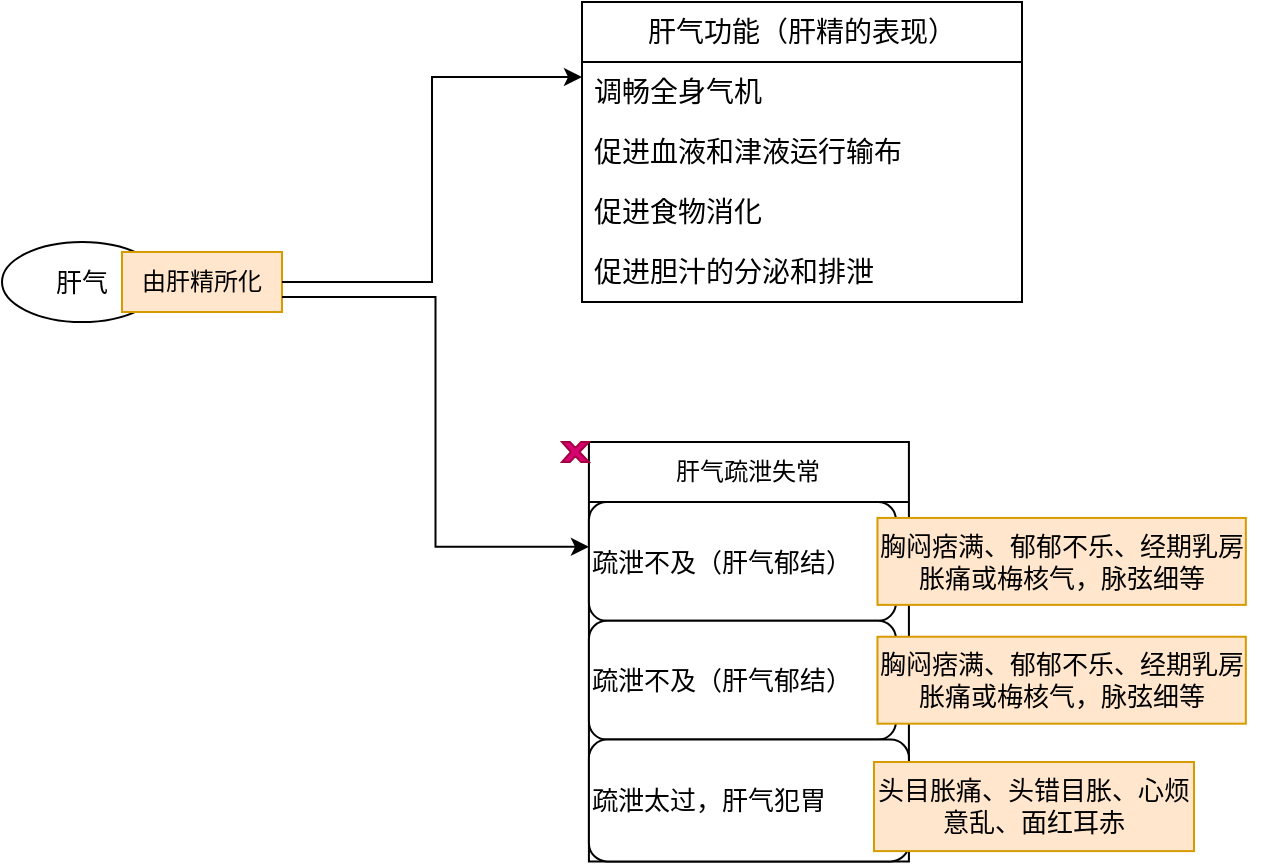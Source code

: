 <mxfile version="22.1.17" type="github">
  <diagram name="第 1 页" id="DiqK2zHsX7JkeJQSn5oS">
    <mxGraphModel dx="1050" dy="557" grid="1" gridSize="10" guides="1" tooltips="1" connect="1" arrows="1" fold="1" page="1" pageScale="1" pageWidth="827" pageHeight="1169" math="0" shadow="0">
      <root>
        <mxCell id="0" />
        <mxCell id="1" parent="0" />
        <mxCell id="CABZNRvn-cbEBmHOcwjS-1" value="" style="group" vertex="1" connectable="0" parent="1">
          <mxGeometry x="154" y="220" width="140" height="40" as="geometry" />
        </mxCell>
        <mxCell id="CABZNRvn-cbEBmHOcwjS-2" value="肝气" style="ellipse;whiteSpace=wrap;html=1;fontSize=13;" vertex="1" parent="CABZNRvn-cbEBmHOcwjS-1">
          <mxGeometry width="80" height="40" as="geometry" />
        </mxCell>
        <mxCell id="CABZNRvn-cbEBmHOcwjS-3" value="" style="endArrow=classic;html=1;rounded=0;exitX=1;exitY=0.5;exitDx=0;exitDy=0;" edge="1" parent="CABZNRvn-cbEBmHOcwjS-1" source="CABZNRvn-cbEBmHOcwjS-2" target="CABZNRvn-cbEBmHOcwjS-4">
          <mxGeometry width="50" height="50" relative="1" as="geometry">
            <mxPoint x="127" y="21" as="sourcePoint" />
            <mxPoint x="272" y="20" as="targetPoint" />
          </mxGeometry>
        </mxCell>
        <mxCell id="CABZNRvn-cbEBmHOcwjS-4" value="由肝精所化" style="text;html=1;strokeColor=#d79b00;fillColor=#ffe6cc;align=center;verticalAlign=middle;whiteSpace=wrap;rounded=0;" vertex="1" parent="CABZNRvn-cbEBmHOcwjS-1">
          <mxGeometry x="60" y="5" width="80" height="30" as="geometry" />
        </mxCell>
        <mxCell id="CABZNRvn-cbEBmHOcwjS-5" value="肝气功能（肝精的表现）" style="swimlane;fontStyle=0;childLayout=stackLayout;horizontal=1;startSize=30;horizontalStack=0;resizeParent=1;resizeParentMax=0;resizeLast=0;collapsible=1;marginBottom=0;whiteSpace=wrap;html=1;fontSize=14;" vertex="1" parent="1">
          <mxGeometry x="444" y="100" width="220" height="150" as="geometry" />
        </mxCell>
        <mxCell id="CABZNRvn-cbEBmHOcwjS-6" value="调畅全身气机" style="text;strokeColor=none;fillColor=none;align=left;verticalAlign=middle;spacingLeft=4;spacingRight=4;overflow=hidden;points=[[0,0.5],[1,0.5]];portConstraint=eastwest;rotatable=0;whiteSpace=wrap;html=1;fontSize=14;" vertex="1" parent="CABZNRvn-cbEBmHOcwjS-5">
          <mxGeometry y="30" width="220" height="30" as="geometry" />
        </mxCell>
        <mxCell id="CABZNRvn-cbEBmHOcwjS-7" value="促进血液和津液运行输布" style="text;strokeColor=none;fillColor=none;align=left;verticalAlign=middle;spacingLeft=4;spacingRight=4;overflow=hidden;points=[[0,0.5],[1,0.5]];portConstraint=eastwest;rotatable=0;whiteSpace=wrap;html=1;fontSize=14;" vertex="1" parent="CABZNRvn-cbEBmHOcwjS-5">
          <mxGeometry y="60" width="220" height="30" as="geometry" />
        </mxCell>
        <mxCell id="CABZNRvn-cbEBmHOcwjS-20" value="促进食物消化" style="text;strokeColor=none;fillColor=none;align=left;verticalAlign=middle;spacingLeft=4;spacingRight=4;overflow=hidden;points=[[0,0.5],[1,0.5]];portConstraint=eastwest;rotatable=0;whiteSpace=wrap;html=1;fontSize=14;" vertex="1" parent="CABZNRvn-cbEBmHOcwjS-5">
          <mxGeometry y="90" width="220" height="30" as="geometry" />
        </mxCell>
        <mxCell id="CABZNRvn-cbEBmHOcwjS-8" value="促进胆汁的分泌和排泄" style="text;strokeColor=none;fillColor=none;align=left;verticalAlign=middle;spacingLeft=4;spacingRight=4;overflow=hidden;points=[[0,0.5],[1,0.5]];portConstraint=eastwest;rotatable=0;whiteSpace=wrap;html=1;fontSize=14;" vertex="1" parent="CABZNRvn-cbEBmHOcwjS-5">
          <mxGeometry y="120" width="220" height="30" as="geometry" />
        </mxCell>
        <mxCell id="CABZNRvn-cbEBmHOcwjS-9" style="edgeStyle=orthogonalEdgeStyle;rounded=0;orthogonalLoop=1;jettySize=auto;html=1;exitX=1;exitY=0.5;exitDx=0;exitDy=0;entryX=0;entryY=0.25;entryDx=0;entryDy=0;" edge="1" parent="1" source="CABZNRvn-cbEBmHOcwjS-4" target="CABZNRvn-cbEBmHOcwjS-5">
          <mxGeometry relative="1" as="geometry" />
        </mxCell>
        <mxCell id="CABZNRvn-cbEBmHOcwjS-10" value="" style="group" vertex="1" connectable="0" parent="1">
          <mxGeometry x="434" y="320" width="350.002" height="180" as="geometry" />
        </mxCell>
        <mxCell id="CABZNRvn-cbEBmHOcwjS-11" value="肝气疏泄失常" style="swimlane;fontStyle=0;childLayout=stackLayout;horizontal=1;startSize=30;horizontalStack=0;resizeParent=1;resizeParentMax=0;resizeLast=0;collapsible=1;marginBottom=0;whiteSpace=wrap;html=1;" vertex="1" parent="CABZNRvn-cbEBmHOcwjS-10">
          <mxGeometry x="13.462" width="160" height="209.702" as="geometry" />
        </mxCell>
        <mxCell id="CABZNRvn-cbEBmHOcwjS-40" value="" style="group" vertex="1" connectable="0" parent="CABZNRvn-cbEBmHOcwjS-11">
          <mxGeometry y="30" width="160" height="59.406" as="geometry" />
        </mxCell>
        <mxCell id="CABZNRvn-cbEBmHOcwjS-41" value="疏泄不及（肝气郁结）" style="rounded=1;whiteSpace=wrap;html=1;fontSize=13;align=left;" vertex="1" parent="CABZNRvn-cbEBmHOcwjS-40">
          <mxGeometry width="153.487" height="59.406" as="geometry" />
        </mxCell>
        <mxCell id="CABZNRvn-cbEBmHOcwjS-42" value="胸闷痞满、郁郁不乐、经期乳房胀痛或梅核气，脉弦细等" style="text;html=1;strokeColor=#d79b00;fillColor=#ffe6cc;align=center;verticalAlign=middle;whiteSpace=wrap;rounded=0;fontSize=13;" vertex="1" parent="CABZNRvn-cbEBmHOcwjS-40">
          <mxGeometry x="144.278" y="7.969" width="184.185" height="43.468" as="geometry" />
        </mxCell>
        <mxCell id="CABZNRvn-cbEBmHOcwjS-13" value="" style="group" vertex="1" connectable="0" parent="CABZNRvn-cbEBmHOcwjS-11">
          <mxGeometry y="89.406" width="160" height="59.406" as="geometry" />
        </mxCell>
        <mxCell id="CABZNRvn-cbEBmHOcwjS-14" value="疏泄不及（肝气郁结）" style="rounded=1;whiteSpace=wrap;html=1;fontSize=13;align=left;" vertex="1" parent="CABZNRvn-cbEBmHOcwjS-13">
          <mxGeometry width="153.487" height="59.406" as="geometry" />
        </mxCell>
        <mxCell id="CABZNRvn-cbEBmHOcwjS-15" value="胸闷痞满、郁郁不乐、经期乳房胀痛或梅核气，脉弦细等" style="text;html=1;strokeColor=#d79b00;fillColor=#ffe6cc;align=center;verticalAlign=middle;whiteSpace=wrap;rounded=0;fontSize=13;" vertex="1" parent="CABZNRvn-cbEBmHOcwjS-13">
          <mxGeometry x="144.278" y="7.969" width="184.185" height="43.468" as="geometry" />
        </mxCell>
        <mxCell id="CABZNRvn-cbEBmHOcwjS-17" value="疏泄太过，肝气犯胃" style="rounded=1;whiteSpace=wrap;html=1;fontSize=13;align=left;" vertex="1" parent="CABZNRvn-cbEBmHOcwjS-11">
          <mxGeometry y="148.812" width="160" height="60.89" as="geometry" />
        </mxCell>
        <mxCell id="CABZNRvn-cbEBmHOcwjS-19" value="" style="verticalLabelPosition=bottom;verticalAlign=top;html=1;shape=mxgraph.basic.x;fontColor=#ffffff;fillColor=#d80073;strokeColor=#A50040;" vertex="1" parent="CABZNRvn-cbEBmHOcwjS-10">
          <mxGeometry width="13.462" height="10" as="geometry" />
        </mxCell>
        <mxCell id="CABZNRvn-cbEBmHOcwjS-21" style="edgeStyle=orthogonalEdgeStyle;rounded=0;orthogonalLoop=1;jettySize=auto;html=1;exitX=1;exitY=0.75;exitDx=0;exitDy=0;entryX=0;entryY=0.25;entryDx=0;entryDy=0;" edge="1" parent="1" source="CABZNRvn-cbEBmHOcwjS-4" target="CABZNRvn-cbEBmHOcwjS-11">
          <mxGeometry relative="1" as="geometry" />
        </mxCell>
        <mxCell id="CABZNRvn-cbEBmHOcwjS-18" value="头目胀痛、头错目胀、心烦意乱、面红耳赤" style="text;html=1;strokeColor=#d79b00;fillColor=#ffe6cc;align=center;verticalAlign=middle;whiteSpace=wrap;rounded=0;fontSize=13;" vertex="1" parent="1">
          <mxGeometry x="590.002" y="480.002" width="160" height="44.554" as="geometry" />
        </mxCell>
      </root>
    </mxGraphModel>
  </diagram>
</mxfile>
